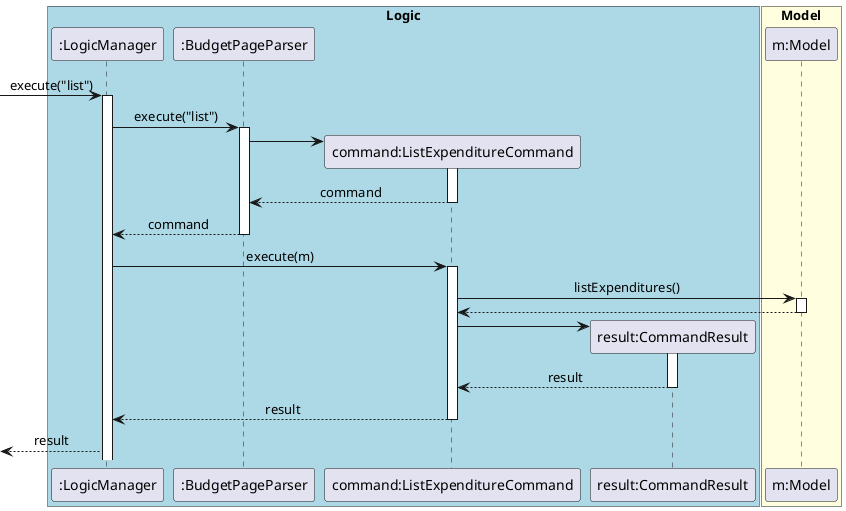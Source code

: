 @startuml
skinparam Sequence {
    MessageAlign center
}
box "Logic" #LightBlue
participant ":LogicManager" as LM
participant ":BudgetPageParser" as BPP
participant "command:ListExpenditureCommand" as LEC
participant "result:CommandResult" as CR
end box

box "Model" #LightYellow
participant "m:Model" as M
end box

[-> LM : execute("list")
activate LM
LM -> BPP : execute("list")
activate BPP

create LEC
BPP -> LEC
activate LEC
BPP <-- LEC : command
deactivate LEC

LM <-- BPP : command
deactivate BPP
LM -> LEC : execute(m)
activate LEC

LEC -> M : listExpenditures()
activate M
LEC <-- M
deactivate M

create CR
LEC -> CR
activate CR
LEC <-- CR : result
deactivate CR

LM <-- LEC : result
deactivate LEC
[<-- LM : result


@enduml
